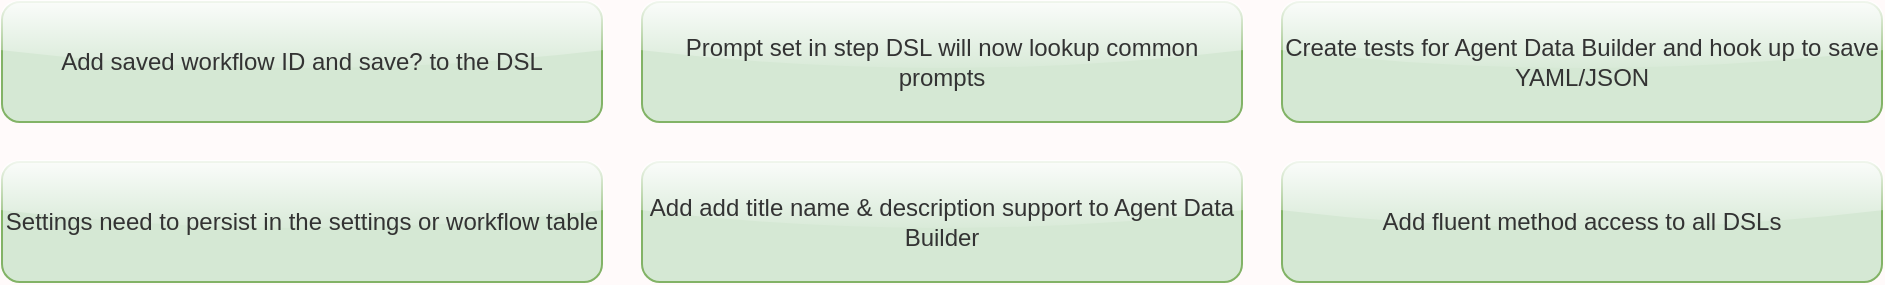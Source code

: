 <mxfile>
  <diagram id="yIc" name="In progress">
    <mxGraphModel dx="0" dy="0" background="#FFFAFA" grid="0" gridSize="10" guides="1" tooltips="1" connect="1" arrows="1" fold="1" page="1" pageScale="1" pageWidth="1169" pageHeight="827" math="0" shadow="0">
      <root>
        <mxCell id="page_root_yIc" parent="yIc"/>
        <mxCell id="node_root_yIc" parent="page_root_yIc"/>
        <mxCell id="yIc-2" value="Add saved workflow ID and save? to the DSL" style="whiteSpace=wrap;html=1;rounded=1;glass=1;fillColor=#d5e8d4;strokeColor=#82b366;fontColor=#333333" vertex="1" parent="node_root_yIc">
          <mxGeometry x="10" y="10" width="300" height="60" as="geometry"/>
        </mxCell>
        <mxCell id="yIc-3" value="Prompt set in step DSL will now lookup common prompts" style="whiteSpace=wrap;html=1;rounded=1;glass=1;fillColor=#d5e8d4;strokeColor=#82b366;fontColor=#333333" vertex="1" parent="node_root_yIc">
          <mxGeometry x="330" y="10" width="300" height="60" as="geometry"/>
        </mxCell>
        <mxCell id="yIc-4" value="Create tests for Agent Data Builder and hook up to save YAML/JSON" style="whiteSpace=wrap;html=1;rounded=1;glass=1;fillColor=#d5e8d4;strokeColor=#82b366;fontColor=#333333" vertex="1" parent="node_root_yIc">
          <mxGeometry x="650" y="10" width="300" height="60" as="geometry"/>
        </mxCell>
        <mxCell id="yIc-5" value="Settings need to persist in the settings or workflow table" style="whiteSpace=wrap;html=1;rounded=1;glass=1;fillColor=#d5e8d4;strokeColor=#82b366;fontColor=#333333" vertex="1" parent="node_root_yIc">
          <mxGeometry x="10" y="90" width="300" height="60" as="geometry"/>
        </mxCell>
        <mxCell id="yIc-6" value="Add add title name &amp; description support to Agent Data Builder" style="whiteSpace=wrap;html=1;rounded=1;glass=1;fillColor=#d5e8d4;strokeColor=#82b366;fontColor=#333333" vertex="1" parent="node_root_yIc">
          <mxGeometry x="330" y="90" width="300" height="60" as="geometry"/>
        </mxCell>
        <mxCell id="yIc-7" value="Add fluent method access to all DSLs" style="whiteSpace=wrap;html=1;rounded=1;glass=1;fillColor=#d5e8d4;strokeColor=#82b366;fontColor=#333333" vertex="1" parent="node_root_yIc">
          <mxGeometry x="650" y="90" width="300" height="60" as="geometry"/>
        </mxCell>
      </root>
    </mxGraphModel>
  </diagram>
  <diagram id="QAD" name="To Do">
    <mxGraphModel dx="0" dy="0" background="#FFFAFA" grid="0" gridSize="10" guides="1" tooltips="1" connect="1" arrows="1" fold="1" page="1" pageScale="1" pageWidth="1169" pageHeight="827" math="0" shadow="0">
      <root>
        <mxCell id="page_root_QAD" parent="QAD"/>
        <mxCell id="node_root_QAD" parent="page_root_QAD"/>
        <mxCell id="QAD-2" value="Visual graph of the workflow" style="whiteSpace=wrap;html=1;rounded=1;glass=1;fillColor=#dae8fc;strokeColor=#6c8ebf;fontColor=#333333" vertex="1" parent="node_root_QAD">
          <mxGeometry x="10" y="10" width="300" height="60" as="geometry"/>
        </mxCell>
        <mxCell id="QAD-3" value="Horizontal" style="whiteSpace=wrap;html=1;rounded=1;glass=1;fillColor=#dae8fc;strokeColor=#6c8ebf;fontColor=#333333" vertex="1" parent="node_root_QAD">
          <mxGeometry x="330" y="10" width="300" height="60" as="geometry"/>
        </mxCell>
        <mxCell id="QAD-4" value="Clicking on sections will show the steps in that section" style="whiteSpace=wrap;html=1;rounded=1;glass=1;fillColor=#dae8fc;strokeColor=#6c8ebf;fontColor=#333333" vertex="1" parent="node_root_QAD">
          <mxGeometry x="650" y="10" width="300" height="60" as="geometry"/>
        </mxCell>
        <mxCell id="QAD-5" value="Clicking on attributes will show all attributes in the workflow" style="whiteSpace=wrap;html=1;rounded=1;glass=1;fillColor=#dae8fc;strokeColor=#6c8ebf;fontColor=#333333" vertex="1" parent="node_root_QAD">
          <mxGeometry x="10" y="90" width="300" height="60" as="geometry"/>
        </mxCell>
        <mxCell id="QAD-6" value="Clicking on prompts will show all prompts in the workflow" style="whiteSpace=wrap;html=1;rounded=1;glass=1;fillColor=#dae8fc;strokeColor=#6c8ebf;fontColor=#333333" vertex="1" parent="node_root_QAD">
          <mxGeometry x="330" y="90" width="300" height="60" as="geometry"/>
        </mxCell>
        <mxCell id="QAD-7" value="Clicking on dashboard will show visual hierarchy of the workflow" style="whiteSpace=wrap;html=1;rounded=1;glass=1;fillColor=#dae8fc;strokeColor=#6c8ebf;fontColor=#333333" vertex="1" parent="node_root_QAD">
          <mxGeometry x="650" y="90" width="300" height="60" as="geometry"/>
        </mxCell>
        <mxCell id="QAD-8" value="Need a runs button" style="whiteSpace=wrap;html=1;rounded=1;glass=1;fillColor=#dae8fc;strokeColor=#6c8ebf;fontColor=#333333" vertex="1" parent="node_root_QAD">
          <mxGeometry x="10" y="170" width="300" height="60" as="geometry"/>
        </mxCell>
        <mxCell id="QAD-9" value="VCode Editor: https://chatgpt.com/c/e09e1367-db5e-4786-b362-db35805b1e20" style="whiteSpace=wrap;html=1;rounded=1;glass=1;fillColor=#dae8fc;strokeColor=#6c8ebf;fontColor=#333333" vertex="1" parent="node_root_QAD">
          <mxGeometry x="330" y="170" width="300" height="60" as="geometry"/>
        </mxCell>
      </root>
    </mxGraphModel>
  </diagram>
  <diagram id="G2r" name="Done">
    <mxGraphModel dx="0" dy="0" background="#FFFAFA" grid="0" gridSize="10" guides="1" tooltips="1" connect="1" arrows="1" fold="1" page="1" pageScale="1" pageWidth="1169" pageHeight="827" math="0" shadow="0">
      <root>
        <mxCell id="page_root_G2r" parent="G2r"/>
        <mxCell id="node_root_G2r" parent="page_root_G2r"/>
        <mxCell id="G2r-2" value="Generate DSL for an Agent Architecture workflow" style="whiteSpace=wrap;html=1;rounded=1;glass=1;fillColor=#f8cecc;strokeColor=#b85450;fontColor=#333333" vertex="1" parent="node_root_G2r">
          <mxGeometry x="10" y="10" width="300" height="60" as="geometry"/>
        </mxCell>
        <mxCell id="G2r-3" value="Attributes are auto created when used in a step, but not preconfigured" style="whiteSpace=wrap;html=1;rounded=1;glass=1;fillColor=#f8cecc;strokeColor=#b85450;fontColor=#333333" vertex="1" parent="node_root_G2r">
          <mxGeometry x="330" y="10" width="300" height="60" as="geometry"/>
        </mxCell>
        <mxCell id="G2r-4" value="Add support for project plan" style="whiteSpace=wrap;html=1;rounded=1;glass=1;fillColor=#f8cecc;strokeColor=#b85450;fontColor=#333333" vertex="1" parent="node_root_G2r">
          <mxGeometry x="650" y="10" width="300" height="60" as="geometry"/>
        </mxCell>
        <mxCell id="G2r-5" value="Fix the DB issue introduced via DSL refactor" style="whiteSpace=wrap;html=1;rounded=1;glass=1;fillColor=#f8cecc;strokeColor=#b85450;fontColor=#333333" vertex="1" parent="node_root_G2r">
          <mxGeometry x="10" y="90" width="300" height="60" as="geometry"/>
        </mxCell>
      </root>
    </mxGraphModel>
  </diagram>
</mxfile>